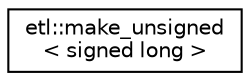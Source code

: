 digraph "Graphical Class Hierarchy"
{
  edge [fontname="Helvetica",fontsize="10",labelfontname="Helvetica",labelfontsize="10"];
  node [fontname="Helvetica",fontsize="10",shape=record];
  rankdir="LR";
  Node0 [label="etl::make_unsigned\l\< signed long \>",height=0.2,width=0.4,color="black", fillcolor="white", style="filled",URL="$structetl_1_1make__unsigned_3_01signed_01long_01_4.html"];
}
